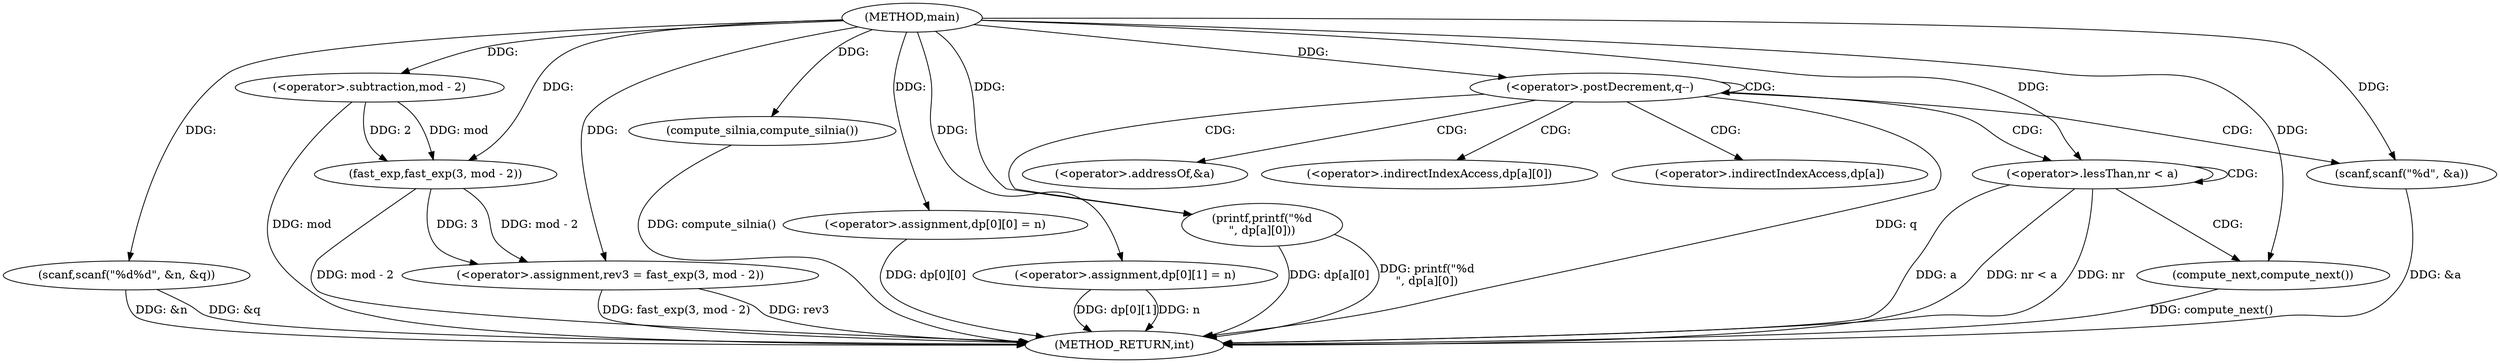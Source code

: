 digraph "main" {  
"1000261" [label = "(METHOD,main)" ]
"1000313" [label = "(METHOD_RETURN,int)" ]
"1000263" [label = "(scanf,scanf(\"%d%d\", &n, &q))" ]
"1000269" [label = "(<operator>.assignment,rev3 = fast_exp(3, mod - 2))" ]
"1000276" [label = "(compute_silnia,compute_silnia())" ]
"1000277" [label = "(<operator>.assignment,dp[0][0] = n)" ]
"1000284" [label = "(<operator>.assignment,dp[0][1] = n)" ]
"1000292" [label = "(<operator>.postDecrement,q--)" ]
"1000271" [label = "(fast_exp,fast_exp(3, mod - 2))" ]
"1000296" [label = "(scanf,scanf(\"%d\", &a))" ]
"1000306" [label = "(printf,printf(\"%d\n\", dp[a][0]))" ]
"1000273" [label = "(<operator>.subtraction,mod - 2)" ]
"1000301" [label = "(<operator>.lessThan,nr < a)" ]
"1000305" [label = "(compute_next,compute_next())" ]
"1000298" [label = "(<operator>.addressOf,&a)" ]
"1000308" [label = "(<operator>.indirectIndexAccess,dp[a][0])" ]
"1000309" [label = "(<operator>.indirectIndexAccess,dp[a])" ]
  "1000263" -> "1000313"  [ label = "DDG: &n"] 
  "1000263" -> "1000313"  [ label = "DDG: &q"] 
  "1000271" -> "1000313"  [ label = "DDG: mod - 2"] 
  "1000269" -> "1000313"  [ label = "DDG: fast_exp(3, mod - 2)"] 
  "1000276" -> "1000313"  [ label = "DDG: compute_silnia()"] 
  "1000277" -> "1000313"  [ label = "DDG: dp[0][0]"] 
  "1000284" -> "1000313"  [ label = "DDG: dp[0][1]"] 
  "1000284" -> "1000313"  [ label = "DDG: n"] 
  "1000292" -> "1000313"  [ label = "DDG: q"] 
  "1000296" -> "1000313"  [ label = "DDG: &a"] 
  "1000301" -> "1000313"  [ label = "DDG: a"] 
  "1000301" -> "1000313"  [ label = "DDG: nr < a"] 
  "1000306" -> "1000313"  [ label = "DDG: dp[a][0]"] 
  "1000306" -> "1000313"  [ label = "DDG: printf(\"%d\n\", dp[a][0])"] 
  "1000305" -> "1000313"  [ label = "DDG: compute_next()"] 
  "1000273" -> "1000313"  [ label = "DDG: mod"] 
  "1000301" -> "1000313"  [ label = "DDG: nr"] 
  "1000269" -> "1000313"  [ label = "DDG: rev3"] 
  "1000261" -> "1000263"  [ label = "DDG: "] 
  "1000271" -> "1000269"  [ label = "DDG: mod - 2"] 
  "1000271" -> "1000269"  [ label = "DDG: 3"] 
  "1000261" -> "1000276"  [ label = "DDG: "] 
  "1000261" -> "1000277"  [ label = "DDG: "] 
  "1000261" -> "1000284"  [ label = "DDG: "] 
  "1000261" -> "1000269"  [ label = "DDG: "] 
  "1000261" -> "1000271"  [ label = "DDG: "] 
  "1000273" -> "1000271"  [ label = "DDG: mod"] 
  "1000273" -> "1000271"  [ label = "DDG: 2"] 
  "1000261" -> "1000292"  [ label = "DDG: "] 
  "1000261" -> "1000296"  [ label = "DDG: "] 
  "1000261" -> "1000273"  [ label = "DDG: "] 
  "1000261" -> "1000306"  [ label = "DDG: "] 
  "1000261" -> "1000301"  [ label = "DDG: "] 
  "1000261" -> "1000305"  [ label = "DDG: "] 
  "1000292" -> "1000309"  [ label = "CDG: "] 
  "1000292" -> "1000301"  [ label = "CDG: "] 
  "1000292" -> "1000296"  [ label = "CDG: "] 
  "1000292" -> "1000298"  [ label = "CDG: "] 
  "1000292" -> "1000308"  [ label = "CDG: "] 
  "1000292" -> "1000306"  [ label = "CDG: "] 
  "1000292" -> "1000292"  [ label = "CDG: "] 
  "1000301" -> "1000305"  [ label = "CDG: "] 
  "1000301" -> "1000301"  [ label = "CDG: "] 
}
